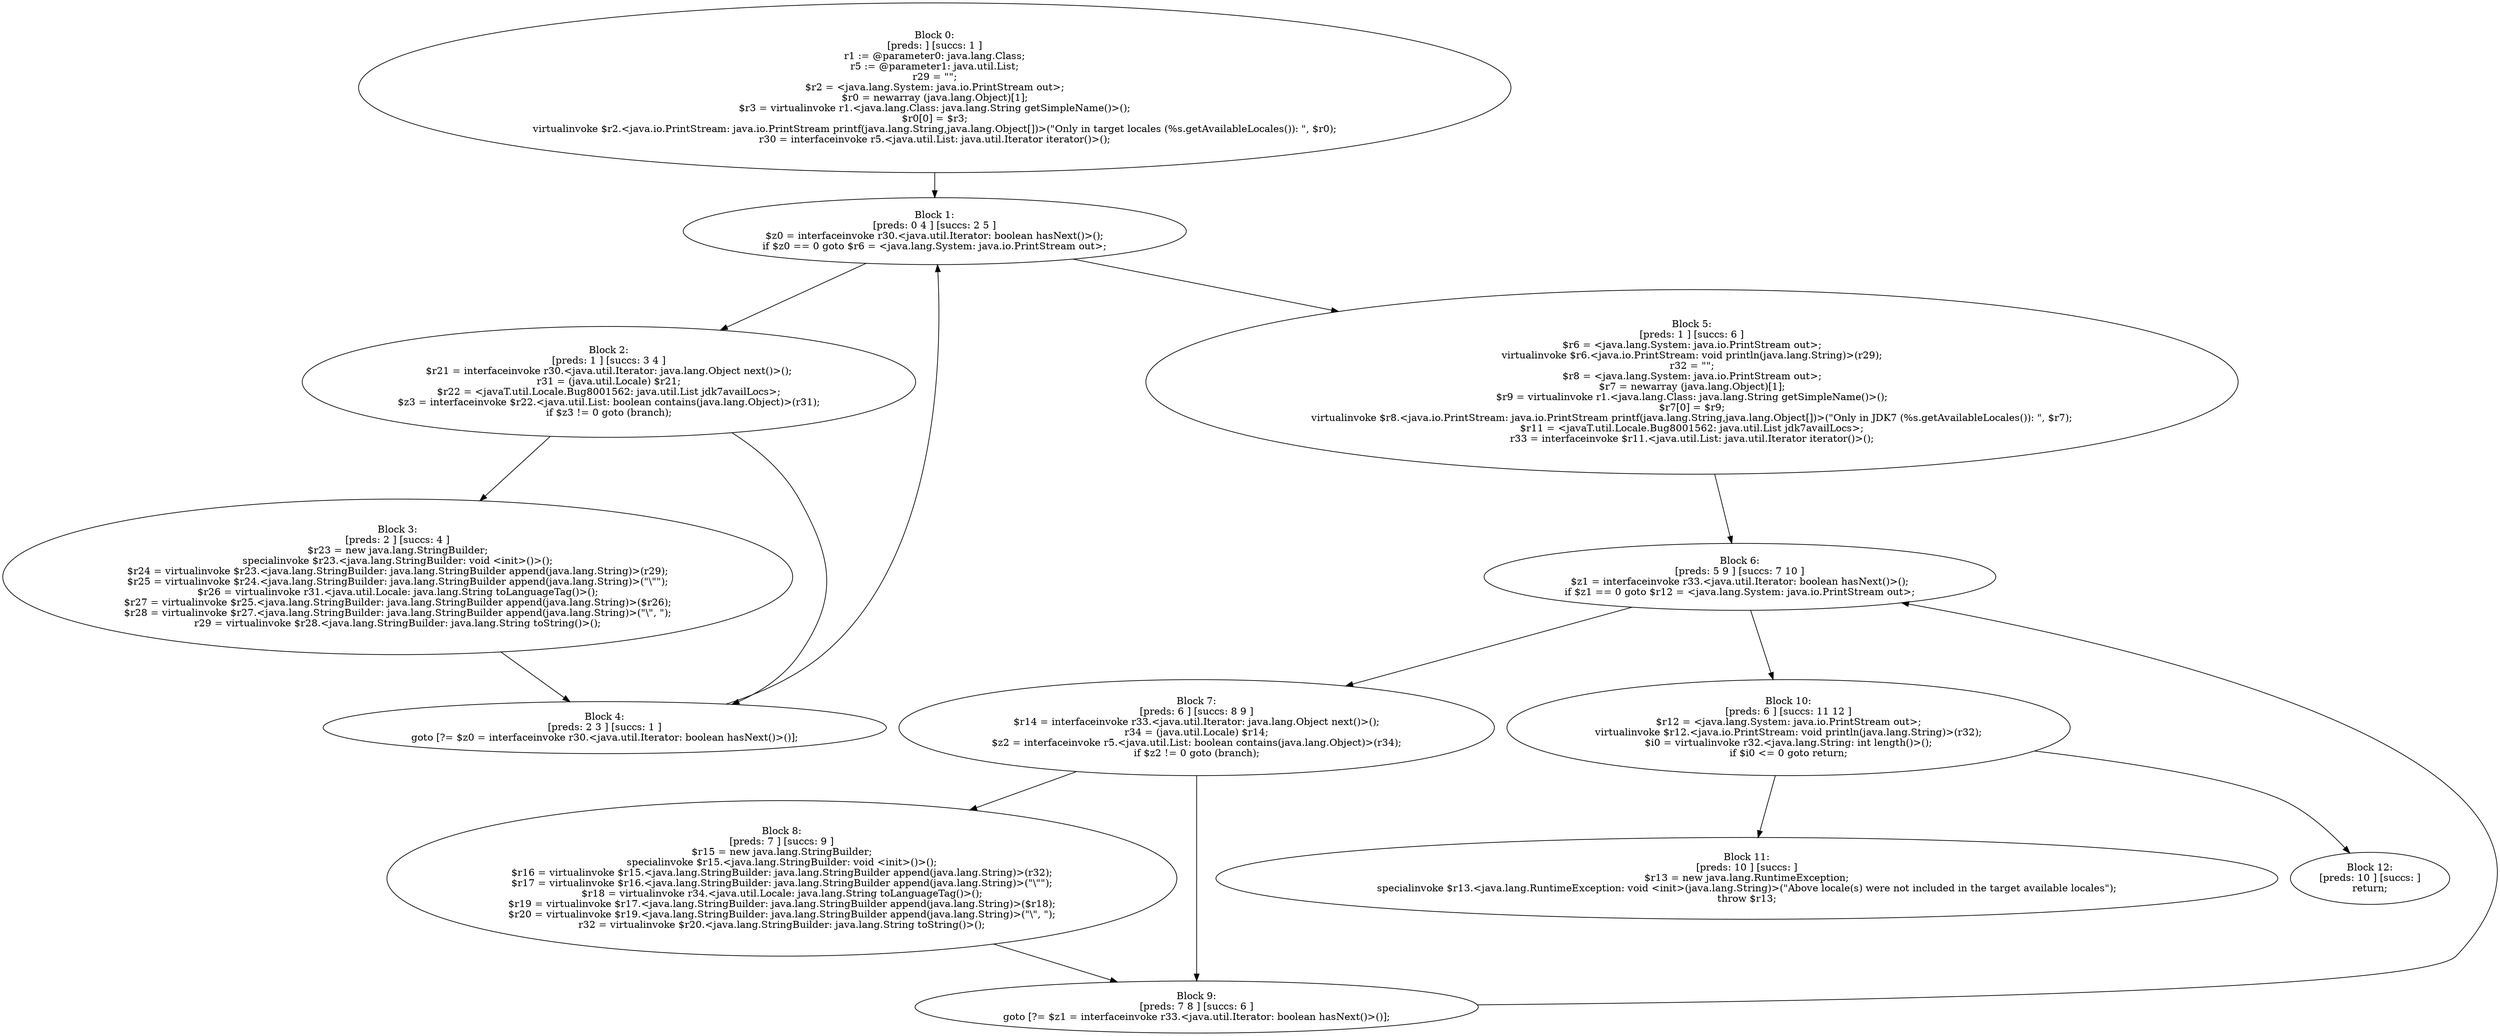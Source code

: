 digraph "unitGraph" {
    "Block 0:
[preds: ] [succs: 1 ]
r1 := @parameter0: java.lang.Class;
r5 := @parameter1: java.util.List;
r29 = \"\";
$r2 = <java.lang.System: java.io.PrintStream out>;
$r0 = newarray (java.lang.Object)[1];
$r3 = virtualinvoke r1.<java.lang.Class: java.lang.String getSimpleName()>();
$r0[0] = $r3;
virtualinvoke $r2.<java.io.PrintStream: java.io.PrintStream printf(java.lang.String,java.lang.Object[])>(\"Only in target locales (%s.getAvailableLocales()): \", $r0);
r30 = interfaceinvoke r5.<java.util.List: java.util.Iterator iterator()>();
"
    "Block 1:
[preds: 0 4 ] [succs: 2 5 ]
$z0 = interfaceinvoke r30.<java.util.Iterator: boolean hasNext()>();
if $z0 == 0 goto $r6 = <java.lang.System: java.io.PrintStream out>;
"
    "Block 2:
[preds: 1 ] [succs: 3 4 ]
$r21 = interfaceinvoke r30.<java.util.Iterator: java.lang.Object next()>();
r31 = (java.util.Locale) $r21;
$r22 = <javaT.util.Locale.Bug8001562: java.util.List jdk7availLocs>;
$z3 = interfaceinvoke $r22.<java.util.List: boolean contains(java.lang.Object)>(r31);
if $z3 != 0 goto (branch);
"
    "Block 3:
[preds: 2 ] [succs: 4 ]
$r23 = new java.lang.StringBuilder;
specialinvoke $r23.<java.lang.StringBuilder: void <init>()>();
$r24 = virtualinvoke $r23.<java.lang.StringBuilder: java.lang.StringBuilder append(java.lang.String)>(r29);
$r25 = virtualinvoke $r24.<java.lang.StringBuilder: java.lang.StringBuilder append(java.lang.String)>(\"\\\"\");
$r26 = virtualinvoke r31.<java.util.Locale: java.lang.String toLanguageTag()>();
$r27 = virtualinvoke $r25.<java.lang.StringBuilder: java.lang.StringBuilder append(java.lang.String)>($r26);
$r28 = virtualinvoke $r27.<java.lang.StringBuilder: java.lang.StringBuilder append(java.lang.String)>(\"\\\", \");
r29 = virtualinvoke $r28.<java.lang.StringBuilder: java.lang.String toString()>();
"
    "Block 4:
[preds: 2 3 ] [succs: 1 ]
goto [?= $z0 = interfaceinvoke r30.<java.util.Iterator: boolean hasNext()>()];
"
    "Block 5:
[preds: 1 ] [succs: 6 ]
$r6 = <java.lang.System: java.io.PrintStream out>;
virtualinvoke $r6.<java.io.PrintStream: void println(java.lang.String)>(r29);
r32 = \"\";
$r8 = <java.lang.System: java.io.PrintStream out>;
$r7 = newarray (java.lang.Object)[1];
$r9 = virtualinvoke r1.<java.lang.Class: java.lang.String getSimpleName()>();
$r7[0] = $r9;
virtualinvoke $r8.<java.io.PrintStream: java.io.PrintStream printf(java.lang.String,java.lang.Object[])>(\"Only in JDK7 (%s.getAvailableLocales()): \", $r7);
$r11 = <javaT.util.Locale.Bug8001562: java.util.List jdk7availLocs>;
r33 = interfaceinvoke $r11.<java.util.List: java.util.Iterator iterator()>();
"
    "Block 6:
[preds: 5 9 ] [succs: 7 10 ]
$z1 = interfaceinvoke r33.<java.util.Iterator: boolean hasNext()>();
if $z1 == 0 goto $r12 = <java.lang.System: java.io.PrintStream out>;
"
    "Block 7:
[preds: 6 ] [succs: 8 9 ]
$r14 = interfaceinvoke r33.<java.util.Iterator: java.lang.Object next()>();
r34 = (java.util.Locale) $r14;
$z2 = interfaceinvoke r5.<java.util.List: boolean contains(java.lang.Object)>(r34);
if $z2 != 0 goto (branch);
"
    "Block 8:
[preds: 7 ] [succs: 9 ]
$r15 = new java.lang.StringBuilder;
specialinvoke $r15.<java.lang.StringBuilder: void <init>()>();
$r16 = virtualinvoke $r15.<java.lang.StringBuilder: java.lang.StringBuilder append(java.lang.String)>(r32);
$r17 = virtualinvoke $r16.<java.lang.StringBuilder: java.lang.StringBuilder append(java.lang.String)>(\"\\\"\");
$r18 = virtualinvoke r34.<java.util.Locale: java.lang.String toLanguageTag()>();
$r19 = virtualinvoke $r17.<java.lang.StringBuilder: java.lang.StringBuilder append(java.lang.String)>($r18);
$r20 = virtualinvoke $r19.<java.lang.StringBuilder: java.lang.StringBuilder append(java.lang.String)>(\"\\\", \");
r32 = virtualinvoke $r20.<java.lang.StringBuilder: java.lang.String toString()>();
"
    "Block 9:
[preds: 7 8 ] [succs: 6 ]
goto [?= $z1 = interfaceinvoke r33.<java.util.Iterator: boolean hasNext()>()];
"
    "Block 10:
[preds: 6 ] [succs: 11 12 ]
$r12 = <java.lang.System: java.io.PrintStream out>;
virtualinvoke $r12.<java.io.PrintStream: void println(java.lang.String)>(r32);
$i0 = virtualinvoke r32.<java.lang.String: int length()>();
if $i0 <= 0 goto return;
"
    "Block 11:
[preds: 10 ] [succs: ]
$r13 = new java.lang.RuntimeException;
specialinvoke $r13.<java.lang.RuntimeException: void <init>(java.lang.String)>(\"Above locale(s) were not included in the target available locales\");
throw $r13;
"
    "Block 12:
[preds: 10 ] [succs: ]
return;
"
    "Block 0:
[preds: ] [succs: 1 ]
r1 := @parameter0: java.lang.Class;
r5 := @parameter1: java.util.List;
r29 = \"\";
$r2 = <java.lang.System: java.io.PrintStream out>;
$r0 = newarray (java.lang.Object)[1];
$r3 = virtualinvoke r1.<java.lang.Class: java.lang.String getSimpleName()>();
$r0[0] = $r3;
virtualinvoke $r2.<java.io.PrintStream: java.io.PrintStream printf(java.lang.String,java.lang.Object[])>(\"Only in target locales (%s.getAvailableLocales()): \", $r0);
r30 = interfaceinvoke r5.<java.util.List: java.util.Iterator iterator()>();
"->"Block 1:
[preds: 0 4 ] [succs: 2 5 ]
$z0 = interfaceinvoke r30.<java.util.Iterator: boolean hasNext()>();
if $z0 == 0 goto $r6 = <java.lang.System: java.io.PrintStream out>;
";
    "Block 1:
[preds: 0 4 ] [succs: 2 5 ]
$z0 = interfaceinvoke r30.<java.util.Iterator: boolean hasNext()>();
if $z0 == 0 goto $r6 = <java.lang.System: java.io.PrintStream out>;
"->"Block 2:
[preds: 1 ] [succs: 3 4 ]
$r21 = interfaceinvoke r30.<java.util.Iterator: java.lang.Object next()>();
r31 = (java.util.Locale) $r21;
$r22 = <javaT.util.Locale.Bug8001562: java.util.List jdk7availLocs>;
$z3 = interfaceinvoke $r22.<java.util.List: boolean contains(java.lang.Object)>(r31);
if $z3 != 0 goto (branch);
";
    "Block 1:
[preds: 0 4 ] [succs: 2 5 ]
$z0 = interfaceinvoke r30.<java.util.Iterator: boolean hasNext()>();
if $z0 == 0 goto $r6 = <java.lang.System: java.io.PrintStream out>;
"->"Block 5:
[preds: 1 ] [succs: 6 ]
$r6 = <java.lang.System: java.io.PrintStream out>;
virtualinvoke $r6.<java.io.PrintStream: void println(java.lang.String)>(r29);
r32 = \"\";
$r8 = <java.lang.System: java.io.PrintStream out>;
$r7 = newarray (java.lang.Object)[1];
$r9 = virtualinvoke r1.<java.lang.Class: java.lang.String getSimpleName()>();
$r7[0] = $r9;
virtualinvoke $r8.<java.io.PrintStream: java.io.PrintStream printf(java.lang.String,java.lang.Object[])>(\"Only in JDK7 (%s.getAvailableLocales()): \", $r7);
$r11 = <javaT.util.Locale.Bug8001562: java.util.List jdk7availLocs>;
r33 = interfaceinvoke $r11.<java.util.List: java.util.Iterator iterator()>();
";
    "Block 2:
[preds: 1 ] [succs: 3 4 ]
$r21 = interfaceinvoke r30.<java.util.Iterator: java.lang.Object next()>();
r31 = (java.util.Locale) $r21;
$r22 = <javaT.util.Locale.Bug8001562: java.util.List jdk7availLocs>;
$z3 = interfaceinvoke $r22.<java.util.List: boolean contains(java.lang.Object)>(r31);
if $z3 != 0 goto (branch);
"->"Block 3:
[preds: 2 ] [succs: 4 ]
$r23 = new java.lang.StringBuilder;
specialinvoke $r23.<java.lang.StringBuilder: void <init>()>();
$r24 = virtualinvoke $r23.<java.lang.StringBuilder: java.lang.StringBuilder append(java.lang.String)>(r29);
$r25 = virtualinvoke $r24.<java.lang.StringBuilder: java.lang.StringBuilder append(java.lang.String)>(\"\\\"\");
$r26 = virtualinvoke r31.<java.util.Locale: java.lang.String toLanguageTag()>();
$r27 = virtualinvoke $r25.<java.lang.StringBuilder: java.lang.StringBuilder append(java.lang.String)>($r26);
$r28 = virtualinvoke $r27.<java.lang.StringBuilder: java.lang.StringBuilder append(java.lang.String)>(\"\\\", \");
r29 = virtualinvoke $r28.<java.lang.StringBuilder: java.lang.String toString()>();
";
    "Block 2:
[preds: 1 ] [succs: 3 4 ]
$r21 = interfaceinvoke r30.<java.util.Iterator: java.lang.Object next()>();
r31 = (java.util.Locale) $r21;
$r22 = <javaT.util.Locale.Bug8001562: java.util.List jdk7availLocs>;
$z3 = interfaceinvoke $r22.<java.util.List: boolean contains(java.lang.Object)>(r31);
if $z3 != 0 goto (branch);
"->"Block 4:
[preds: 2 3 ] [succs: 1 ]
goto [?= $z0 = interfaceinvoke r30.<java.util.Iterator: boolean hasNext()>()];
";
    "Block 3:
[preds: 2 ] [succs: 4 ]
$r23 = new java.lang.StringBuilder;
specialinvoke $r23.<java.lang.StringBuilder: void <init>()>();
$r24 = virtualinvoke $r23.<java.lang.StringBuilder: java.lang.StringBuilder append(java.lang.String)>(r29);
$r25 = virtualinvoke $r24.<java.lang.StringBuilder: java.lang.StringBuilder append(java.lang.String)>(\"\\\"\");
$r26 = virtualinvoke r31.<java.util.Locale: java.lang.String toLanguageTag()>();
$r27 = virtualinvoke $r25.<java.lang.StringBuilder: java.lang.StringBuilder append(java.lang.String)>($r26);
$r28 = virtualinvoke $r27.<java.lang.StringBuilder: java.lang.StringBuilder append(java.lang.String)>(\"\\\", \");
r29 = virtualinvoke $r28.<java.lang.StringBuilder: java.lang.String toString()>();
"->"Block 4:
[preds: 2 3 ] [succs: 1 ]
goto [?= $z0 = interfaceinvoke r30.<java.util.Iterator: boolean hasNext()>()];
";
    "Block 4:
[preds: 2 3 ] [succs: 1 ]
goto [?= $z0 = interfaceinvoke r30.<java.util.Iterator: boolean hasNext()>()];
"->"Block 1:
[preds: 0 4 ] [succs: 2 5 ]
$z0 = interfaceinvoke r30.<java.util.Iterator: boolean hasNext()>();
if $z0 == 0 goto $r6 = <java.lang.System: java.io.PrintStream out>;
";
    "Block 5:
[preds: 1 ] [succs: 6 ]
$r6 = <java.lang.System: java.io.PrintStream out>;
virtualinvoke $r6.<java.io.PrintStream: void println(java.lang.String)>(r29);
r32 = \"\";
$r8 = <java.lang.System: java.io.PrintStream out>;
$r7 = newarray (java.lang.Object)[1];
$r9 = virtualinvoke r1.<java.lang.Class: java.lang.String getSimpleName()>();
$r7[0] = $r9;
virtualinvoke $r8.<java.io.PrintStream: java.io.PrintStream printf(java.lang.String,java.lang.Object[])>(\"Only in JDK7 (%s.getAvailableLocales()): \", $r7);
$r11 = <javaT.util.Locale.Bug8001562: java.util.List jdk7availLocs>;
r33 = interfaceinvoke $r11.<java.util.List: java.util.Iterator iterator()>();
"->"Block 6:
[preds: 5 9 ] [succs: 7 10 ]
$z1 = interfaceinvoke r33.<java.util.Iterator: boolean hasNext()>();
if $z1 == 0 goto $r12 = <java.lang.System: java.io.PrintStream out>;
";
    "Block 6:
[preds: 5 9 ] [succs: 7 10 ]
$z1 = interfaceinvoke r33.<java.util.Iterator: boolean hasNext()>();
if $z1 == 0 goto $r12 = <java.lang.System: java.io.PrintStream out>;
"->"Block 7:
[preds: 6 ] [succs: 8 9 ]
$r14 = interfaceinvoke r33.<java.util.Iterator: java.lang.Object next()>();
r34 = (java.util.Locale) $r14;
$z2 = interfaceinvoke r5.<java.util.List: boolean contains(java.lang.Object)>(r34);
if $z2 != 0 goto (branch);
";
    "Block 6:
[preds: 5 9 ] [succs: 7 10 ]
$z1 = interfaceinvoke r33.<java.util.Iterator: boolean hasNext()>();
if $z1 == 0 goto $r12 = <java.lang.System: java.io.PrintStream out>;
"->"Block 10:
[preds: 6 ] [succs: 11 12 ]
$r12 = <java.lang.System: java.io.PrintStream out>;
virtualinvoke $r12.<java.io.PrintStream: void println(java.lang.String)>(r32);
$i0 = virtualinvoke r32.<java.lang.String: int length()>();
if $i0 <= 0 goto return;
";
    "Block 7:
[preds: 6 ] [succs: 8 9 ]
$r14 = interfaceinvoke r33.<java.util.Iterator: java.lang.Object next()>();
r34 = (java.util.Locale) $r14;
$z2 = interfaceinvoke r5.<java.util.List: boolean contains(java.lang.Object)>(r34);
if $z2 != 0 goto (branch);
"->"Block 8:
[preds: 7 ] [succs: 9 ]
$r15 = new java.lang.StringBuilder;
specialinvoke $r15.<java.lang.StringBuilder: void <init>()>();
$r16 = virtualinvoke $r15.<java.lang.StringBuilder: java.lang.StringBuilder append(java.lang.String)>(r32);
$r17 = virtualinvoke $r16.<java.lang.StringBuilder: java.lang.StringBuilder append(java.lang.String)>(\"\\\"\");
$r18 = virtualinvoke r34.<java.util.Locale: java.lang.String toLanguageTag()>();
$r19 = virtualinvoke $r17.<java.lang.StringBuilder: java.lang.StringBuilder append(java.lang.String)>($r18);
$r20 = virtualinvoke $r19.<java.lang.StringBuilder: java.lang.StringBuilder append(java.lang.String)>(\"\\\", \");
r32 = virtualinvoke $r20.<java.lang.StringBuilder: java.lang.String toString()>();
";
    "Block 7:
[preds: 6 ] [succs: 8 9 ]
$r14 = interfaceinvoke r33.<java.util.Iterator: java.lang.Object next()>();
r34 = (java.util.Locale) $r14;
$z2 = interfaceinvoke r5.<java.util.List: boolean contains(java.lang.Object)>(r34);
if $z2 != 0 goto (branch);
"->"Block 9:
[preds: 7 8 ] [succs: 6 ]
goto [?= $z1 = interfaceinvoke r33.<java.util.Iterator: boolean hasNext()>()];
";
    "Block 8:
[preds: 7 ] [succs: 9 ]
$r15 = new java.lang.StringBuilder;
specialinvoke $r15.<java.lang.StringBuilder: void <init>()>();
$r16 = virtualinvoke $r15.<java.lang.StringBuilder: java.lang.StringBuilder append(java.lang.String)>(r32);
$r17 = virtualinvoke $r16.<java.lang.StringBuilder: java.lang.StringBuilder append(java.lang.String)>(\"\\\"\");
$r18 = virtualinvoke r34.<java.util.Locale: java.lang.String toLanguageTag()>();
$r19 = virtualinvoke $r17.<java.lang.StringBuilder: java.lang.StringBuilder append(java.lang.String)>($r18);
$r20 = virtualinvoke $r19.<java.lang.StringBuilder: java.lang.StringBuilder append(java.lang.String)>(\"\\\", \");
r32 = virtualinvoke $r20.<java.lang.StringBuilder: java.lang.String toString()>();
"->"Block 9:
[preds: 7 8 ] [succs: 6 ]
goto [?= $z1 = interfaceinvoke r33.<java.util.Iterator: boolean hasNext()>()];
";
    "Block 9:
[preds: 7 8 ] [succs: 6 ]
goto [?= $z1 = interfaceinvoke r33.<java.util.Iterator: boolean hasNext()>()];
"->"Block 6:
[preds: 5 9 ] [succs: 7 10 ]
$z1 = interfaceinvoke r33.<java.util.Iterator: boolean hasNext()>();
if $z1 == 0 goto $r12 = <java.lang.System: java.io.PrintStream out>;
";
    "Block 10:
[preds: 6 ] [succs: 11 12 ]
$r12 = <java.lang.System: java.io.PrintStream out>;
virtualinvoke $r12.<java.io.PrintStream: void println(java.lang.String)>(r32);
$i0 = virtualinvoke r32.<java.lang.String: int length()>();
if $i0 <= 0 goto return;
"->"Block 11:
[preds: 10 ] [succs: ]
$r13 = new java.lang.RuntimeException;
specialinvoke $r13.<java.lang.RuntimeException: void <init>(java.lang.String)>(\"Above locale(s) were not included in the target available locales\");
throw $r13;
";
    "Block 10:
[preds: 6 ] [succs: 11 12 ]
$r12 = <java.lang.System: java.io.PrintStream out>;
virtualinvoke $r12.<java.io.PrintStream: void println(java.lang.String)>(r32);
$i0 = virtualinvoke r32.<java.lang.String: int length()>();
if $i0 <= 0 goto return;
"->"Block 12:
[preds: 10 ] [succs: ]
return;
";
}
